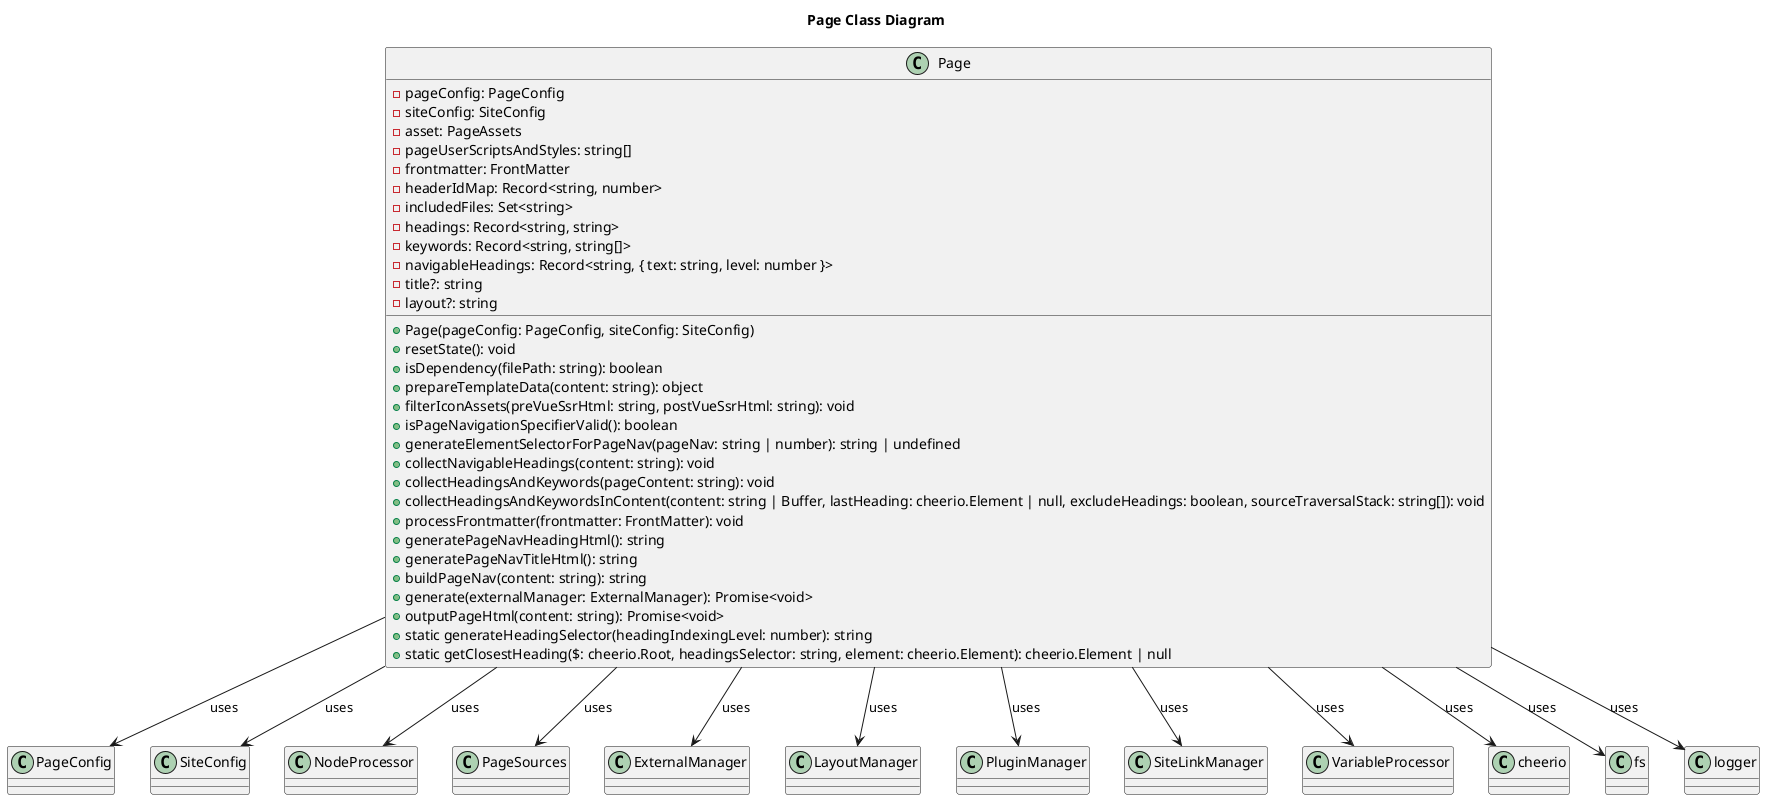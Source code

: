 @startuml
title Page Class Diagram

class Page {
  - pageConfig: PageConfig
  - siteConfig: SiteConfig
  - asset: PageAssets
  - pageUserScriptsAndStyles: string[]
  - frontmatter: FrontMatter
  - headerIdMap: Record<string, number>
  - includedFiles: Set<string>
  - headings: Record<string, string>
  - keywords: Record<string, string[]>
  - navigableHeadings: Record<string, { text: string, level: number }>
  - title?: string
  - layout?: string

  + Page(pageConfig: PageConfig, siteConfig: SiteConfig)
  + resetState(): void
  + isDependency(filePath: string): boolean
  + prepareTemplateData(content: string): object
  + filterIconAssets(preVueSsrHtml: string, postVueSsrHtml: string): void
  + isPageNavigationSpecifierValid(): boolean
  + generateElementSelectorForPageNav(pageNav: string | number): string | undefined
  + collectNavigableHeadings(content: string): void
  + collectHeadingsAndKeywords(pageContent: string): void
  + collectHeadingsAndKeywordsInContent(content: string | Buffer, lastHeading: cheerio.Element | null, excludeHeadings: boolean, sourceTraversalStack: string[]): void
  + processFrontmatter(frontmatter: FrontMatter): void
  + generatePageNavHeadingHtml(): string
  + generatePageNavTitleHtml(): string
  + buildPageNav(content: string): string
  + generate(externalManager: ExternalManager): Promise<void>
  + outputPageHtml(content: string): Promise<void>
  + static generateHeadingSelector(headingIndexingLevel: number): string
  + static getClosestHeading($: cheerio.Root, headingsSelector: string, element: cheerio.Element): cheerio.Element | null
}

Page --> PageConfig : uses
Page --> SiteConfig : uses
Page --> NodeProcessor : uses
Page --> PageSources : uses
Page --> ExternalManager : uses
Page --> LayoutManager : uses
Page --> PluginManager : uses
Page --> SiteLinkManager : uses
Page --> VariableProcessor : uses
Page --> cheerio : uses
Page --> fs : uses
Page --> logger : uses

@enduml


